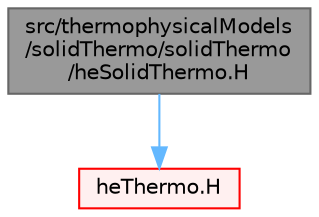 digraph "src/thermophysicalModels/solidThermo/solidThermo/heSolidThermo.H"
{
 // LATEX_PDF_SIZE
  bgcolor="transparent";
  edge [fontname=Helvetica,fontsize=10,labelfontname=Helvetica,labelfontsize=10];
  node [fontname=Helvetica,fontsize=10,shape=box,height=0.2,width=0.4];
  Node1 [id="Node000001",label="src/thermophysicalModels\l/solidThermo/solidThermo\l/heSolidThermo.H",height=0.2,width=0.4,color="gray40", fillcolor="grey60", style="filled", fontcolor="black",tooltip=" "];
  Node1 -> Node2 [id="edge1_Node000001_Node000002",color="steelblue1",style="solid",tooltip=" "];
  Node2 [id="Node000002",label="heThermo.H",height=0.2,width=0.4,color="red", fillcolor="#FFF0F0", style="filled",URL="$heThermo_8H.html",tooltip=" "];
}
